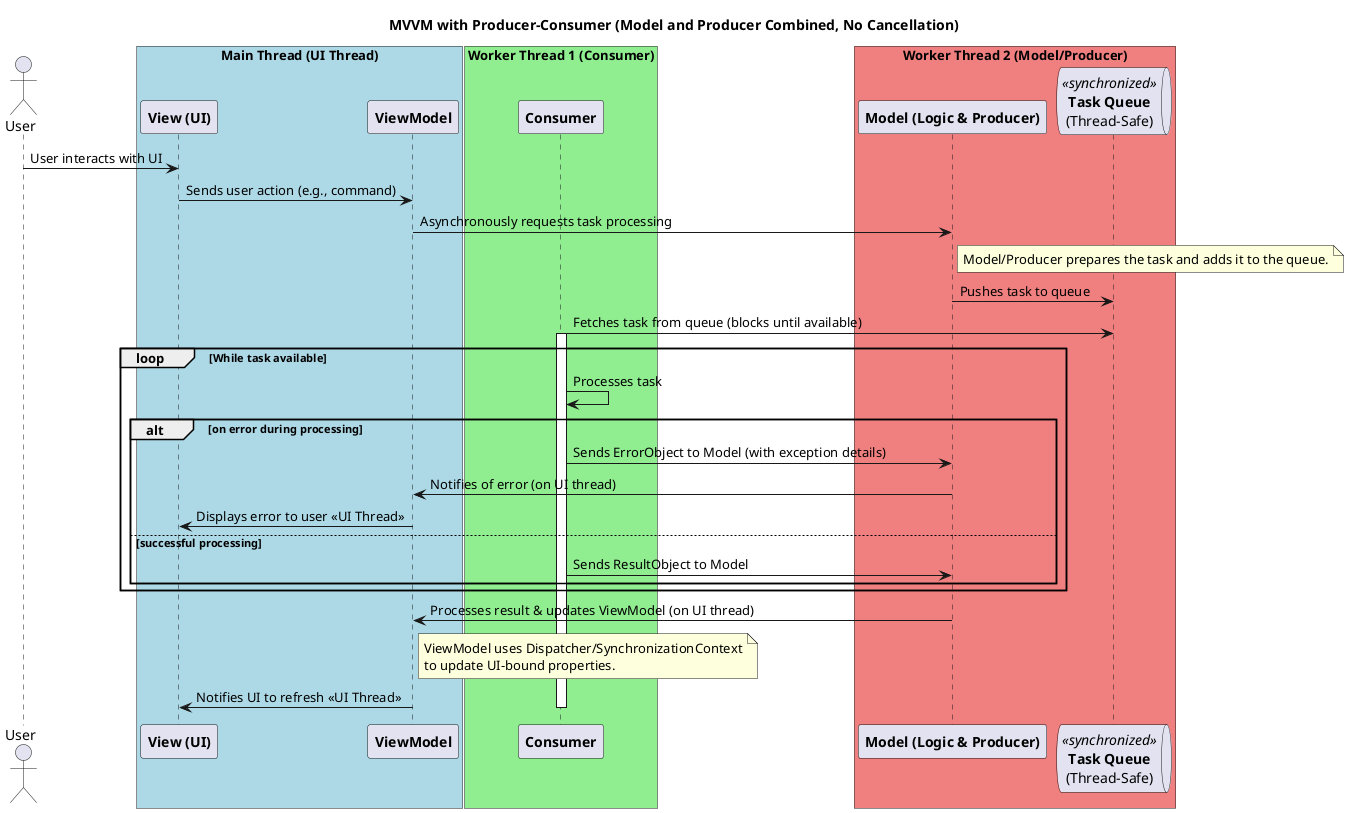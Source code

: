 @startuml MVVM_Model_Producer_Combined_No_Cancellation_Queue
title **MVVM with Producer-Consumer (Model and Producer Combined, No Cancellation)**

actor "User" as U

box "Main Thread (UI Thread)" #LightBlue
    participant "**View (UI)**" as V
    participant "**ViewModel**" as VM
end box

box "Worker Thread 1 (Consumer)" #LightGreen
    participant "**Consumer**" as CS
end box

box "Worker Thread 2 (Model/Producer)" #LightCoral
    participant "**Model (Logic & Producer)**" as MP
    queue "**Task Queue**\n(Thread-Safe)" as TQ <<synchronized>>
end box

' --- User Interaction & Task Creation ---
U -> V: User interacts with UI
V -> VM: Sends user action (e.g., command)
VM -> MP: Asynchronously requests task processing
note right of MP: Model/Producer prepares the task and adds it to the queue.

MP -> TQ: Pushes task to queue

' --- Task Consumption & Processing ---
CS -> TQ: Fetches task from queue (blocks until available)
activate CS
loop While task available
    CS -> CS: Processes task
    alt on error during processing
        CS -> MP: Sends ErrorObject to Model (with exception details)
        MP -> VM: Notifies of error (on UI thread)
        VM -> V: Displays error to user <<UI Thread>>
    else successful processing
        CS -> MP: Sends ResultObject to Model
    end
end

' --- Model Processing & UI Update ---
MP -> VM: Processes result & updates ViewModel (on UI thread)
note right of VM: ViewModel uses Dispatcher/SynchronizationContext\nto update UI-bound properties.
VM -> V: Notifies UI to refresh <<UI Thread>>
deactivate CS

@enduml